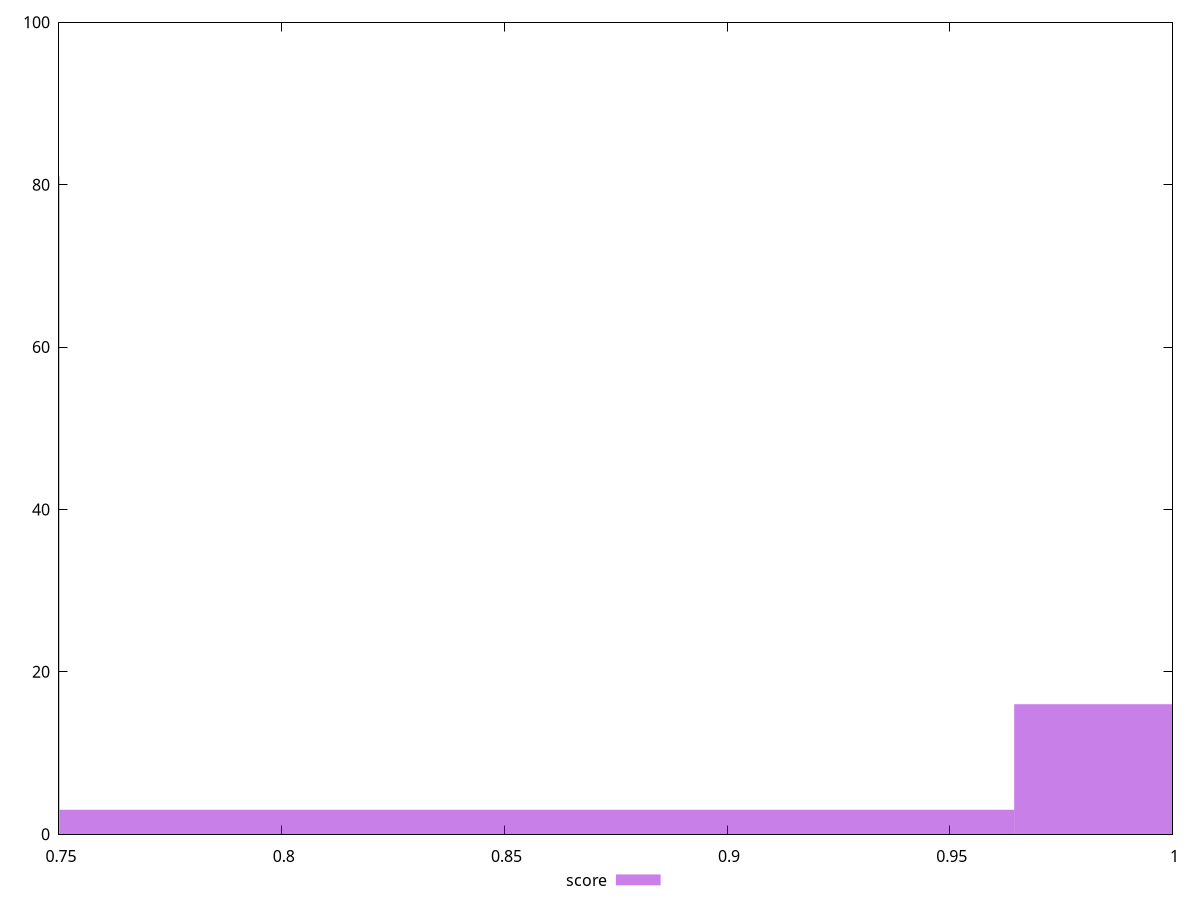 reset

$score <<EOF
0.642971230569912 81
1.07161871761652 16
0.857294974093216 3
EOF

set key outside below
set boxwidth 0.214323743523304
set xrange [0.75:1]
set yrange [0:100]
set trange [0:100]
set style fill transparent solid 0.5 noborder
set terminal svg size 640, 490 enhanced background rgb 'white'
set output "reports/report_00032_2021-02-25T10-28-15.087Z/uses-rel-preconnect/samples/astro/score/histogram.svg"

plot $score title "score" with boxes

reset
